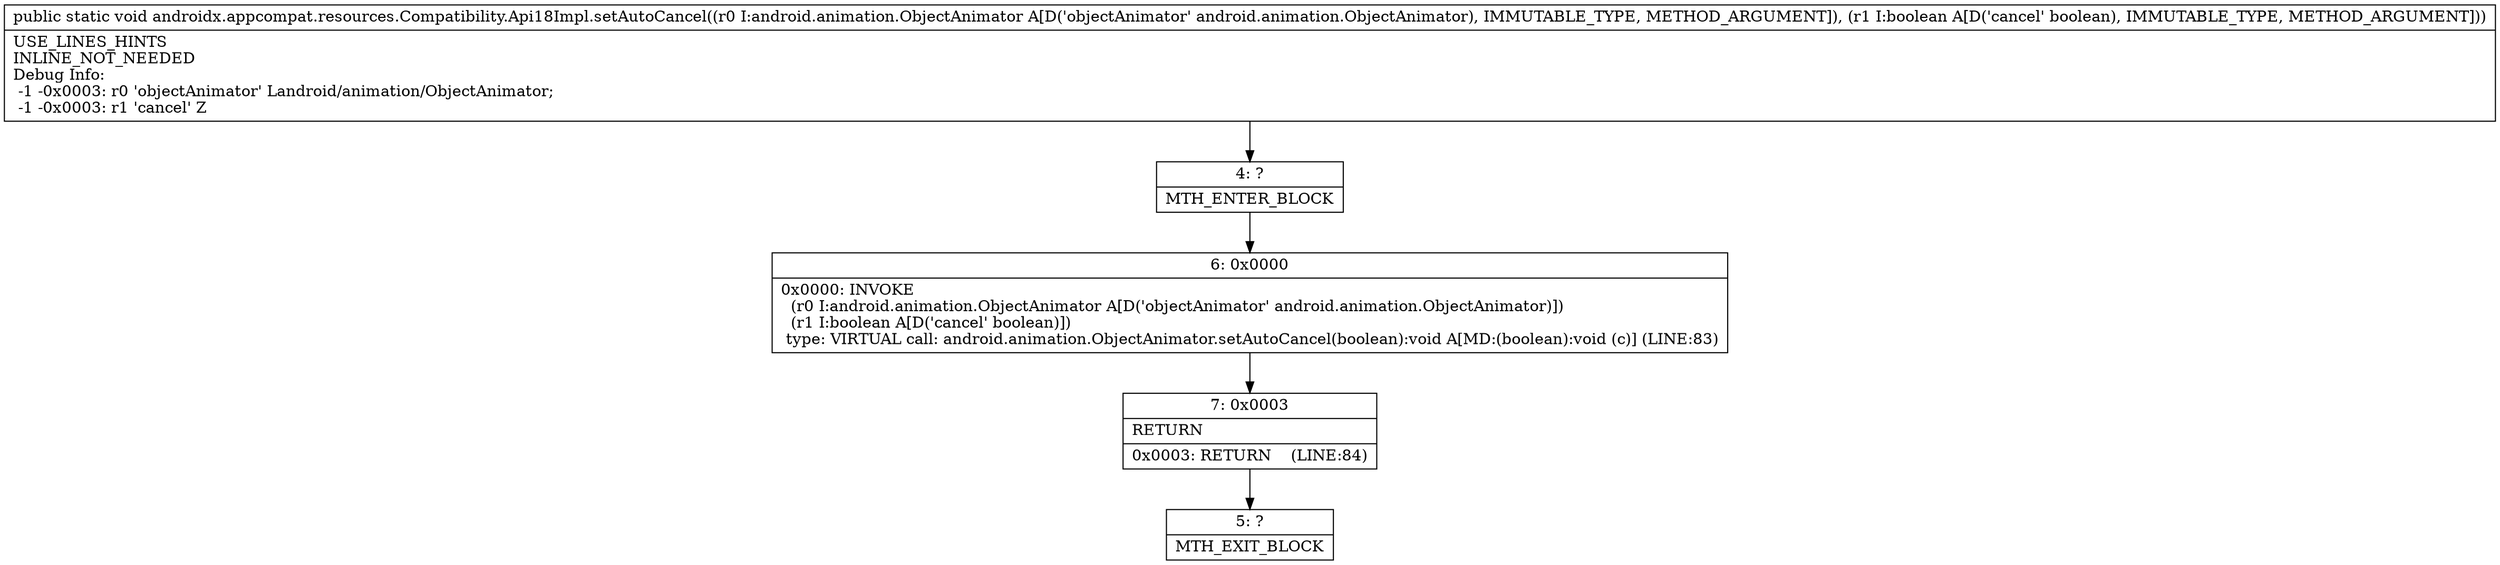 digraph "CFG forandroidx.appcompat.resources.Compatibility.Api18Impl.setAutoCancel(Landroid\/animation\/ObjectAnimator;Z)V" {
Node_4 [shape=record,label="{4\:\ ?|MTH_ENTER_BLOCK\l}"];
Node_6 [shape=record,label="{6\:\ 0x0000|0x0000: INVOKE  \l  (r0 I:android.animation.ObjectAnimator A[D('objectAnimator' android.animation.ObjectAnimator)])\l  (r1 I:boolean A[D('cancel' boolean)])\l type: VIRTUAL call: android.animation.ObjectAnimator.setAutoCancel(boolean):void A[MD:(boolean):void (c)] (LINE:83)\l}"];
Node_7 [shape=record,label="{7\:\ 0x0003|RETURN\l|0x0003: RETURN    (LINE:84)\l}"];
Node_5 [shape=record,label="{5\:\ ?|MTH_EXIT_BLOCK\l}"];
MethodNode[shape=record,label="{public static void androidx.appcompat.resources.Compatibility.Api18Impl.setAutoCancel((r0 I:android.animation.ObjectAnimator A[D('objectAnimator' android.animation.ObjectAnimator), IMMUTABLE_TYPE, METHOD_ARGUMENT]), (r1 I:boolean A[D('cancel' boolean), IMMUTABLE_TYPE, METHOD_ARGUMENT]))  | USE_LINES_HINTS\lINLINE_NOT_NEEDED\lDebug Info:\l  \-1 \-0x0003: r0 'objectAnimator' Landroid\/animation\/ObjectAnimator;\l  \-1 \-0x0003: r1 'cancel' Z\l}"];
MethodNode -> Node_4;Node_4 -> Node_6;
Node_6 -> Node_7;
Node_7 -> Node_5;
}

